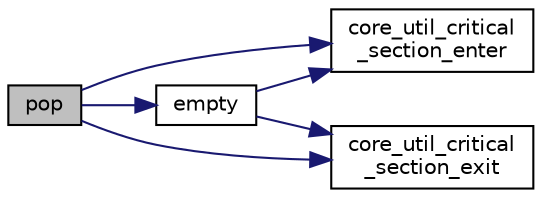 digraph "pop"
{
 // LATEX_PDF_SIZE
  edge [fontname="Helvetica",fontsize="10",labelfontname="Helvetica",labelfontsize="10"];
  node [fontname="Helvetica",fontsize="10",shape=record];
  rankdir="LR";
  Node1 [label="pop",height=0.2,width=0.4,color="black", fillcolor="grey75", style="filled", fontcolor="black",tooltip=" "];
  Node1 -> Node2 [color="midnightblue",fontsize="10",style="solid",fontname="Helvetica"];
  Node2 [label="core_util_critical\l_section_enter",height=0.2,width=0.4,color="black", fillcolor="white", style="filled",URL="$group__platform.html#ga4d950b3bb0026db2d01df0efd5f18f66",tooltip=" "];
  Node1 -> Node3 [color="midnightblue",fontsize="10",style="solid",fontname="Helvetica"];
  Node3 [label="core_util_critical\l_section_exit",height=0.2,width=0.4,color="black", fillcolor="white", style="filled",URL="$group__platform.html#ga9fbfbd322e41f1f0709332af8c3afc52",tooltip=" "];
  Node1 -> Node4 [color="midnightblue",fontsize="10",style="solid",fontname="Helvetica"];
  Node4 [label="empty",height=0.2,width=0.4,color="black", fillcolor="white", style="filled",URL="$group__platform.html#ga3f37b042a1e7cd4bd38fc564de81f0da",tooltip=" "];
  Node4 -> Node2 [color="midnightblue",fontsize="10",style="solid",fontname="Helvetica"];
  Node4 -> Node3 [color="midnightblue",fontsize="10",style="solid",fontname="Helvetica"];
}
